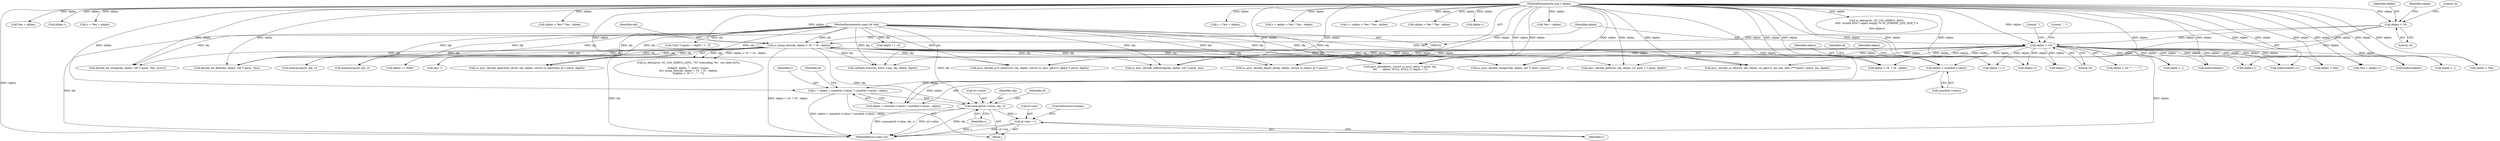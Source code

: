 digraph "0_OpenSC_a3fc7693f3a035a8a7921cffb98432944bb42740@pointer" {
"1000652" [label="(Call,memcpy(id->value, obj, c))"];
"1000141" [label="(Call,sc_dump_hex(obj, objlen > 16  ? 16 : objlen))"];
"1000105" [label="(MethodParameterIn,const u8 *obj)"];
"1000144" [label="(Call,objlen > 16)"];
"1000106" [label="(MethodParameterIn,size_t objlen)"];
"1000638" [label="(Call,c = objlen > sizeof(id->value) ? sizeof(id->value) : objlen)"];
"1000641" [label="(Call,objlen > sizeof(id->value))"];
"1000150" [label="(Call,objlen > 16)"];
"1000658" [label="(Call,id->len = c)"];
"1000560" [label="(Call,malloc(objlen+1))"];
"1000224" [label="(Call,sc_asn1_decode_integer(obj, objlen, (int *) entry->parm))"];
"1000143" [label="(Call,objlen > 16  ? 16 : objlen)"];
"1000190" [label="(Call,objlen != 1)"];
"1000526" [label="(Call,sc_asn1_decode_object_id(obj, objlen, (struct sc_object_id *) parm))"];
"1000194" [label="(Call,sc_debug(ctx, SC_LOG_DEBUG_ASN1,\n\t\t\t\t\t \"invalid ASN.1 object length: %\"SC_FORMAT_LEN_SIZE_T\"u\n\",\n\t\t\t\t\t objlen))"];
"1000649" [label="(Identifier,id)"];
"1000660" [label="(Identifier,id)"];
"1000388" [label="(Call,objlen--)"];
"1000653" [label="(Call,id->value)"];
"1000477" [label="(Call,malloc(objlen))"];
"1000491" [label="(Call,*len = objlen)"];
"1000709" [label="(Call,asn1_decode_se_info(ctx, obj, objlen, (sc_pkcs15_sec_env_info_t ***)entry->parm, len, depth))"];
"1000770" [label="(MethodReturn,static int)"];
"1000150" [label="(Call,objlen > 16)"];
"1000141" [label="(Call,sc_dump_hex(obj, objlen > 16  ? 16 : objlen))"];
"1000651" [label="(Identifier,objlen)"];
"1000313" [label="(Call,objlen-1)"];
"1000420" [label="(Call,c = *len = objlen)"];
"1000641" [label="(Call,objlen > sizeof(id->value))"];
"1000390" [label="(Call,obj++)"];
"1000203" [label="(Call,*((int *) parm) = obj[0] ? 1 : 0)"];
"1000730" [label="(Call,callback_func(ctx, entry->arg, obj, objlen, depth))"];
"1000152" [label="(Literal,16)"];
"1000663" [label="(ControlStructure,break;)"];
"1000642" [label="(Identifier,objlen)"];
"1000638" [label="(Call,c = objlen > sizeof(id->value) ? sizeof(id->value) : objlen)"];
"1000433" [label="(Call,objlen > *len ? *len : objlen)"];
"1000640" [label="(Call,objlen > sizeof(id->value) ? sizeof(id->value) : objlen)"];
"1000503" [label="(Call,objlen > *len)"];
"1000142" [label="(Identifier,obj)"];
"1000105" [label="(MethodParameterIn,const u8 *obj)"];
"1000630" [label="(Block,)"];
"1000441" [label="(Call,memcpy(parm, obj, c))"];
"1000145" [label="(Identifier,objlen)"];
"1000272" [label="(Call,objlen < 1)"];
"1000408" [label="(Call,malloc(objlen))"];
"1000489" [label="(Call,c = *len = objlen)"];
"1000659" [label="(Call,id->len)"];
"1000510" [label="(Call,memcpy(parm, obj, c))"];
"1000144" [label="(Call,objlen > 16)"];
"1000500" [label="(Call,c = objlen > *len ? *len : objlen)"];
"1000577" [label="(Call,objlen+1)"];
"1000658" [label="(Call,id->len = c)"];
"1000652" [label="(Call,memcpy(id->value, obj, c))"];
"1000382" [label="(Call,obj[0] == 0x00)"];
"1000614" [label="(Call,asn1_decode_path(ctx, obj, objlen, (sc_path_t *) parm, depth))"];
"1000146" [label="(Literal,16)"];
"1000351" [label="(Call,decode_bit_field(obj, objlen, (u8 *) parm, *len))"];
"1000106" [label="(MethodParameterIn,size_t objlen)"];
"1000431" [label="(Call,c = objlen > *len ? *len : objlen)"];
"1000639" [label="(Identifier,c)"];
"1000654" [label="(Identifier,id)"];
"1000502" [label="(Call,objlen > *len ? *len : objlen)"];
"1000148" [label="(Identifier,objlen)"];
"1000297" [label="(Call,objlen-1)"];
"1000149" [label="(Call,objlen > 16 ? \"...\" : \"\")"];
"1000153" [label="(Literal,\"...\")"];
"1000656" [label="(Identifier,obj)"];
"1000691" [label="(Call,sc_asn1_decode_algorithm_id(ctx, obj, objlen, (struct sc_algorithm_id *) parm, depth))"];
"1000154" [label="(Literal,\"\")"];
"1000434" [label="(Call,objlen > *len)"];
"1000561" [label="(Call,objlen+1)"];
"1000574" [label="(Call,*len = objlen+1)"];
"1000422" [label="(Call,*len = objlen)"];
"1000673" [label="(Call,asn1_decode_p15_object(ctx, obj, objlen, (struct sc_asn1_pkcs15_object *) parm, depth))"];
"1000208" [label="(Call,obj[0] ? 1 : 0)"];
"1000147" [label="(Literal,16)"];
"1000322" [label="(Call,decode_bit_string(obj, objlen, (u8 *) parm, *len, invert))"];
"1000586" [label="(Call,sc_asn1_decode_utf8string(obj, objlen, (u8 *) parm, len))"];
"1000131" [label="(Call,sc_debug(ctx, SC_LOG_DEBUG_ASN1, \"%*.*sdecoding '%s', raw data:%s%s\n\",\n\t\tdepth, depth, \"\", entry->name,\n\t\tsc_dump_hex(obj, objlen > 16  ? 16 : objlen),\n\t\tobjlen > 16 ? \"...\" : \"\"))"];
"1000167" [label="(Call,asn1_decode(ctx, (struct sc_asn1_entry *) parm, obj,\n\t\t\t\t       objlen, NULL, NULL, 0, depth + 1))"];
"1000643" [label="(Call,sizeof(id->value))"];
"1000657" [label="(Identifier,c)"];
"1000151" [label="(Identifier,objlen)"];
"1000379" [label="(Call,objlen > 1)"];
"1000662" [label="(Identifier,c)"];
"1000652" -> "1000630"  [label="AST: "];
"1000652" -> "1000657"  [label="CFG: "];
"1000653" -> "1000652"  [label="AST: "];
"1000656" -> "1000652"  [label="AST: "];
"1000657" -> "1000652"  [label="AST: "];
"1000660" -> "1000652"  [label="CFG: "];
"1000652" -> "1000770"  [label="DDG: obj"];
"1000652" -> "1000770"  [label="DDG: memcpy(id->value, obj, c)"];
"1000652" -> "1000770"  [label="DDG: id->value"];
"1000141" -> "1000652"  [label="DDG: obj"];
"1000105" -> "1000652"  [label="DDG: obj"];
"1000638" -> "1000652"  [label="DDG: c"];
"1000652" -> "1000658"  [label="DDG: c"];
"1000141" -> "1000131"  [label="AST: "];
"1000141" -> "1000143"  [label="CFG: "];
"1000142" -> "1000141"  [label="AST: "];
"1000143" -> "1000141"  [label="AST: "];
"1000151" -> "1000141"  [label="CFG: "];
"1000141" -> "1000770"  [label="DDG: obj"];
"1000141" -> "1000770"  [label="DDG: objlen > 16  ? 16 : objlen"];
"1000141" -> "1000131"  [label="DDG: obj"];
"1000141" -> "1000131"  [label="DDG: objlen > 16  ? 16 : objlen"];
"1000105" -> "1000141"  [label="DDG: obj"];
"1000144" -> "1000141"  [label="DDG: objlen"];
"1000106" -> "1000141"  [label="DDG: objlen"];
"1000141" -> "1000167"  [label="DDG: obj"];
"1000141" -> "1000224"  [label="DDG: obj"];
"1000141" -> "1000322"  [label="DDG: obj"];
"1000141" -> "1000351"  [label="DDG: obj"];
"1000141" -> "1000382"  [label="DDG: obj"];
"1000141" -> "1000390"  [label="DDG: obj"];
"1000141" -> "1000441"  [label="DDG: obj"];
"1000141" -> "1000510"  [label="DDG: obj"];
"1000141" -> "1000526"  [label="DDG: obj"];
"1000141" -> "1000586"  [label="DDG: obj"];
"1000141" -> "1000614"  [label="DDG: obj"];
"1000141" -> "1000673"  [label="DDG: obj"];
"1000141" -> "1000691"  [label="DDG: obj"];
"1000141" -> "1000709"  [label="DDG: obj"];
"1000141" -> "1000730"  [label="DDG: obj"];
"1000105" -> "1000102"  [label="AST: "];
"1000105" -> "1000770"  [label="DDG: obj"];
"1000105" -> "1000167"  [label="DDG: obj"];
"1000105" -> "1000203"  [label="DDG: obj"];
"1000105" -> "1000208"  [label="DDG: obj"];
"1000105" -> "1000224"  [label="DDG: obj"];
"1000105" -> "1000322"  [label="DDG: obj"];
"1000105" -> "1000351"  [label="DDG: obj"];
"1000105" -> "1000382"  [label="DDG: obj"];
"1000105" -> "1000390"  [label="DDG: obj"];
"1000105" -> "1000441"  [label="DDG: obj"];
"1000105" -> "1000510"  [label="DDG: obj"];
"1000105" -> "1000526"  [label="DDG: obj"];
"1000105" -> "1000586"  [label="DDG: obj"];
"1000105" -> "1000614"  [label="DDG: obj"];
"1000105" -> "1000673"  [label="DDG: obj"];
"1000105" -> "1000691"  [label="DDG: obj"];
"1000105" -> "1000709"  [label="DDG: obj"];
"1000105" -> "1000730"  [label="DDG: obj"];
"1000144" -> "1000143"  [label="AST: "];
"1000144" -> "1000146"  [label="CFG: "];
"1000145" -> "1000144"  [label="AST: "];
"1000146" -> "1000144"  [label="AST: "];
"1000147" -> "1000144"  [label="CFG: "];
"1000148" -> "1000144"  [label="CFG: "];
"1000106" -> "1000144"  [label="DDG: objlen"];
"1000144" -> "1000143"  [label="DDG: objlen"];
"1000144" -> "1000150"  [label="DDG: objlen"];
"1000106" -> "1000102"  [label="AST: "];
"1000106" -> "1000770"  [label="DDG: objlen"];
"1000106" -> "1000143"  [label="DDG: objlen"];
"1000106" -> "1000150"  [label="DDG: objlen"];
"1000106" -> "1000167"  [label="DDG: objlen"];
"1000106" -> "1000190"  [label="DDG: objlen"];
"1000106" -> "1000194"  [label="DDG: objlen"];
"1000106" -> "1000224"  [label="DDG: objlen"];
"1000106" -> "1000272"  [label="DDG: objlen"];
"1000106" -> "1000297"  [label="DDG: objlen"];
"1000106" -> "1000313"  [label="DDG: objlen"];
"1000106" -> "1000322"  [label="DDG: objlen"];
"1000106" -> "1000351"  [label="DDG: objlen"];
"1000106" -> "1000379"  [label="DDG: objlen"];
"1000106" -> "1000388"  [label="DDG: objlen"];
"1000106" -> "1000408"  [label="DDG: objlen"];
"1000106" -> "1000420"  [label="DDG: objlen"];
"1000106" -> "1000422"  [label="DDG: objlen"];
"1000106" -> "1000431"  [label="DDG: objlen"];
"1000106" -> "1000434"  [label="DDG: objlen"];
"1000106" -> "1000433"  [label="DDG: objlen"];
"1000106" -> "1000477"  [label="DDG: objlen"];
"1000106" -> "1000489"  [label="DDG: objlen"];
"1000106" -> "1000491"  [label="DDG: objlen"];
"1000106" -> "1000500"  [label="DDG: objlen"];
"1000106" -> "1000503"  [label="DDG: objlen"];
"1000106" -> "1000502"  [label="DDG: objlen"];
"1000106" -> "1000526"  [label="DDG: objlen"];
"1000106" -> "1000560"  [label="DDG: objlen"];
"1000106" -> "1000561"  [label="DDG: objlen"];
"1000106" -> "1000574"  [label="DDG: objlen"];
"1000106" -> "1000577"  [label="DDG: objlen"];
"1000106" -> "1000586"  [label="DDG: objlen"];
"1000106" -> "1000614"  [label="DDG: objlen"];
"1000106" -> "1000638"  [label="DDG: objlen"];
"1000106" -> "1000641"  [label="DDG: objlen"];
"1000106" -> "1000640"  [label="DDG: objlen"];
"1000106" -> "1000673"  [label="DDG: objlen"];
"1000106" -> "1000691"  [label="DDG: objlen"];
"1000106" -> "1000709"  [label="DDG: objlen"];
"1000106" -> "1000730"  [label="DDG: objlen"];
"1000638" -> "1000630"  [label="AST: "];
"1000638" -> "1000640"  [label="CFG: "];
"1000639" -> "1000638"  [label="AST: "];
"1000640" -> "1000638"  [label="AST: "];
"1000654" -> "1000638"  [label="CFG: "];
"1000638" -> "1000770"  [label="DDG: objlen > sizeof(id->value) ? sizeof(id->value) : objlen"];
"1000641" -> "1000638"  [label="DDG: objlen"];
"1000641" -> "1000640"  [label="AST: "];
"1000641" -> "1000643"  [label="CFG: "];
"1000642" -> "1000641"  [label="AST: "];
"1000643" -> "1000641"  [label="AST: "];
"1000649" -> "1000641"  [label="CFG: "];
"1000651" -> "1000641"  [label="CFG: "];
"1000150" -> "1000641"  [label="DDG: objlen"];
"1000641" -> "1000640"  [label="DDG: objlen"];
"1000150" -> "1000149"  [label="AST: "];
"1000150" -> "1000152"  [label="CFG: "];
"1000151" -> "1000150"  [label="AST: "];
"1000152" -> "1000150"  [label="AST: "];
"1000153" -> "1000150"  [label="CFG: "];
"1000154" -> "1000150"  [label="CFG: "];
"1000150" -> "1000770"  [label="DDG: objlen"];
"1000150" -> "1000167"  [label="DDG: objlen"];
"1000150" -> "1000190"  [label="DDG: objlen"];
"1000150" -> "1000224"  [label="DDG: objlen"];
"1000150" -> "1000272"  [label="DDG: objlen"];
"1000150" -> "1000351"  [label="DDG: objlen"];
"1000150" -> "1000379"  [label="DDG: objlen"];
"1000150" -> "1000388"  [label="DDG: objlen"];
"1000150" -> "1000408"  [label="DDG: objlen"];
"1000150" -> "1000434"  [label="DDG: objlen"];
"1000150" -> "1000477"  [label="DDG: objlen"];
"1000150" -> "1000503"  [label="DDG: objlen"];
"1000150" -> "1000526"  [label="DDG: objlen"];
"1000150" -> "1000560"  [label="DDG: objlen"];
"1000150" -> "1000561"  [label="DDG: objlen"];
"1000150" -> "1000574"  [label="DDG: objlen"];
"1000150" -> "1000577"  [label="DDG: objlen"];
"1000150" -> "1000586"  [label="DDG: objlen"];
"1000150" -> "1000614"  [label="DDG: objlen"];
"1000150" -> "1000673"  [label="DDG: objlen"];
"1000150" -> "1000691"  [label="DDG: objlen"];
"1000150" -> "1000709"  [label="DDG: objlen"];
"1000150" -> "1000730"  [label="DDG: objlen"];
"1000658" -> "1000630"  [label="AST: "];
"1000658" -> "1000662"  [label="CFG: "];
"1000659" -> "1000658"  [label="AST: "];
"1000662" -> "1000658"  [label="AST: "];
"1000663" -> "1000658"  [label="CFG: "];
"1000658" -> "1000770"  [label="DDG: c"];
"1000658" -> "1000770"  [label="DDG: id->len"];
}
